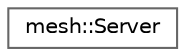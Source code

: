 digraph "Graphical Class Hierarchy"
{
 // LATEX_PDF_SIZE
  bgcolor="transparent";
  edge [fontname=Helvetica,fontsize=10,labelfontname=Helvetica,labelfontsize=10];
  node [fontname=Helvetica,fontsize=10,shape=box,height=0.2,width=0.4];
  rankdir="LR";
  Node0 [id="Node000000",label="mesh::Server",height=0.2,width=0.4,color="grey40", fillcolor="white", style="filled",URL="$classmesh_1_1Server.html",tooltip=" "];
}
